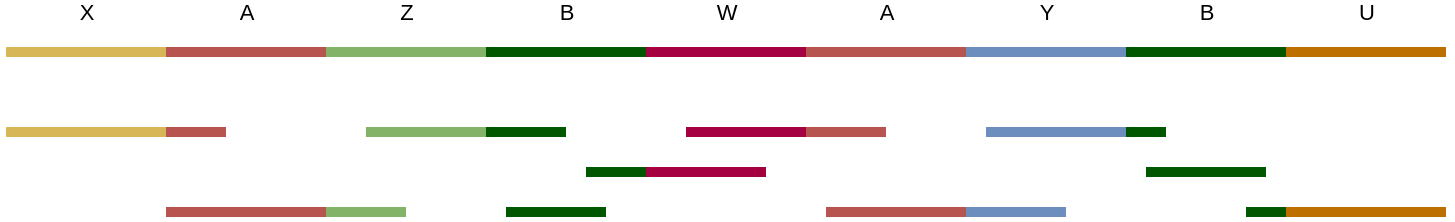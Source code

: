 <mxfile version="14.5.1" type="device"><diagram id="-aq6E7B8a0YVsIAmIBXZ" name="Seite-1"><mxGraphModel dx="360" dy="693" grid="1" gridSize="10" guides="1" tooltips="1" connect="1" arrows="1" fold="1" page="1" pageScale="1" pageWidth="1600" pageHeight="1200" math="0" shadow="0"><root><mxCell id="0"/><mxCell id="1" parent="0"/><mxCell id="wiBMMRy5M9KBn9xkWu2D-2" value="" style="endArrow=none;html=1;fillColor=#fff2cc;strokeColor=#d6b656;strokeWidth=5;" edge="1" parent="1"><mxGeometry width="50" height="50" relative="1" as="geometry"><mxPoint x="80" y="200" as="sourcePoint"/><mxPoint x="160" y="200" as="targetPoint"/></mxGeometry></mxCell><mxCell id="wiBMMRy5M9KBn9xkWu2D-7" value="X" style="edgeLabel;html=1;align=center;verticalAlign=middle;resizable=0;points=[];" vertex="1" connectable="0" parent="wiBMMRy5M9KBn9xkWu2D-2"><mxGeometry x="0.354" y="-2" relative="1" as="geometry"><mxPoint x="-14.17" y="-22" as="offset"/></mxGeometry></mxCell><mxCell id="wiBMMRy5M9KBn9xkWu2D-8" value="" style="endArrow=none;html=1;fillColor=#f8cecc;strokeColor=#b85450;strokeWidth=5;" edge="1" parent="1"><mxGeometry width="50" height="50" relative="1" as="geometry"><mxPoint x="160" y="200" as="sourcePoint"/><mxPoint x="240" y="200" as="targetPoint"/></mxGeometry></mxCell><mxCell id="wiBMMRy5M9KBn9xkWu2D-9" value="A" style="edgeLabel;html=1;align=center;verticalAlign=middle;resizable=0;points=[];" vertex="1" connectable="0" parent="wiBMMRy5M9KBn9xkWu2D-8"><mxGeometry x="0.354" y="-2" relative="1" as="geometry"><mxPoint x="-14.17" y="-22" as="offset"/></mxGeometry></mxCell><mxCell id="wiBMMRy5M9KBn9xkWu2D-10" value="" style="endArrow=none;html=1;fillColor=#d5e8d4;strokeColor=#82b366;strokeWidth=5;" edge="1" parent="1"><mxGeometry width="50" height="50" relative="1" as="geometry"><mxPoint x="240" y="200" as="sourcePoint"/><mxPoint x="320" y="200" as="targetPoint"/></mxGeometry></mxCell><mxCell id="wiBMMRy5M9KBn9xkWu2D-11" value="Z" style="edgeLabel;html=1;align=center;verticalAlign=middle;resizable=0;points=[];" vertex="1" connectable="0" parent="wiBMMRy5M9KBn9xkWu2D-10"><mxGeometry x="0.354" y="-2" relative="1" as="geometry"><mxPoint x="-14.17" y="-22" as="offset"/></mxGeometry></mxCell><mxCell id="wiBMMRy5M9KBn9xkWu2D-12" value="" style="endArrow=none;html=1;fillColor=#008a00;strokeColor=#005700;strokeWidth=5;" edge="1" parent="1"><mxGeometry width="50" height="50" relative="1" as="geometry"><mxPoint x="320" y="200" as="sourcePoint"/><mxPoint x="400" y="200" as="targetPoint"/></mxGeometry></mxCell><mxCell id="wiBMMRy5M9KBn9xkWu2D-13" value="B" style="edgeLabel;html=1;align=center;verticalAlign=middle;resizable=0;points=[];" vertex="1" connectable="0" parent="wiBMMRy5M9KBn9xkWu2D-12"><mxGeometry x="0.354" y="-2" relative="1" as="geometry"><mxPoint x="-14.17" y="-22" as="offset"/></mxGeometry></mxCell><mxCell id="wiBMMRy5M9KBn9xkWu2D-14" value="" style="endArrow=none;html=1;fillColor=#d80073;strokeColor=#A50040;strokeWidth=5;" edge="1" parent="1"><mxGeometry width="50" height="50" relative="1" as="geometry"><mxPoint x="400" y="200" as="sourcePoint"/><mxPoint x="480" y="200" as="targetPoint"/></mxGeometry></mxCell><mxCell id="wiBMMRy5M9KBn9xkWu2D-15" value="W" style="edgeLabel;html=1;align=center;verticalAlign=middle;resizable=0;points=[];" vertex="1" connectable="0" parent="wiBMMRy5M9KBn9xkWu2D-14"><mxGeometry x="0.354" y="-2" relative="1" as="geometry"><mxPoint x="-14.17" y="-22" as="offset"/></mxGeometry></mxCell><mxCell id="wiBMMRy5M9KBn9xkWu2D-16" value="" style="endArrow=none;html=1;fillColor=#f8cecc;strokeColor=#b85450;strokeWidth=5;" edge="1" parent="1"><mxGeometry width="50" height="50" relative="1" as="geometry"><mxPoint x="480" y="200" as="sourcePoint"/><mxPoint x="560" y="200" as="targetPoint"/></mxGeometry></mxCell><mxCell id="wiBMMRy5M9KBn9xkWu2D-17" value="A" style="edgeLabel;html=1;align=center;verticalAlign=middle;resizable=0;points=[];" vertex="1" connectable="0" parent="wiBMMRy5M9KBn9xkWu2D-16"><mxGeometry x="0.354" y="-2" relative="1" as="geometry"><mxPoint x="-14.17" y="-22" as="offset"/></mxGeometry></mxCell><mxCell id="wiBMMRy5M9KBn9xkWu2D-18" value="" style="endArrow=none;html=1;fillColor=#dae8fc;strokeColor=#6c8ebf;strokeWidth=5;" edge="1" parent="1"><mxGeometry width="50" height="50" relative="1" as="geometry"><mxPoint x="560" y="200" as="sourcePoint"/><mxPoint x="640" y="200" as="targetPoint"/></mxGeometry></mxCell><mxCell id="wiBMMRy5M9KBn9xkWu2D-19" value="Y" style="edgeLabel;html=1;align=center;verticalAlign=middle;resizable=0;points=[];" vertex="1" connectable="0" parent="wiBMMRy5M9KBn9xkWu2D-18"><mxGeometry x="0.354" y="-2" relative="1" as="geometry"><mxPoint x="-14.17" y="-22" as="offset"/></mxGeometry></mxCell><mxCell id="wiBMMRy5M9KBn9xkWu2D-20" value="" style="endArrow=none;html=1;fillColor=#008a00;strokeColor=#005700;strokeWidth=5;" edge="1" parent="1"><mxGeometry width="50" height="50" relative="1" as="geometry"><mxPoint x="640" y="200" as="sourcePoint"/><mxPoint x="720" y="200" as="targetPoint"/></mxGeometry></mxCell><mxCell id="wiBMMRy5M9KBn9xkWu2D-21" value="B" style="edgeLabel;html=1;align=center;verticalAlign=middle;resizable=0;points=[];" vertex="1" connectable="0" parent="wiBMMRy5M9KBn9xkWu2D-20"><mxGeometry x="0.354" y="-2" relative="1" as="geometry"><mxPoint x="-14.17" y="-22" as="offset"/></mxGeometry></mxCell><mxCell id="wiBMMRy5M9KBn9xkWu2D-22" value="" style="endArrow=none;html=1;fillColor=#f0a30a;strokeColor=#BD7000;strokeWidth=5;" edge="1" parent="1"><mxGeometry width="50" height="50" relative="1" as="geometry"><mxPoint x="720" y="200" as="sourcePoint"/><mxPoint x="800" y="200" as="targetPoint"/></mxGeometry></mxCell><mxCell id="wiBMMRy5M9KBn9xkWu2D-23" value="U" style="edgeLabel;html=1;align=center;verticalAlign=middle;resizable=0;points=[];" vertex="1" connectable="0" parent="wiBMMRy5M9KBn9xkWu2D-22"><mxGeometry x="0.354" y="-2" relative="1" as="geometry"><mxPoint x="-14.17" y="-22" as="offset"/></mxGeometry></mxCell><mxCell id="wiBMMRy5M9KBn9xkWu2D-24" value="" style="endArrow=none;html=1;strokeWidth=5;fillColor=#fff2cc;strokeColor=#d6b656;" edge="1" parent="1"><mxGeometry width="50" height="50" relative="1" as="geometry"><mxPoint x="80" y="240" as="sourcePoint"/><mxPoint x="160" y="240" as="targetPoint"/></mxGeometry></mxCell><mxCell id="wiBMMRy5M9KBn9xkWu2D-27" value="" style="endArrow=none;html=1;strokeWidth=5;fillColor=#f8cecc;strokeColor=#b85450;" edge="1" parent="1"><mxGeometry width="50" height="50" relative="1" as="geometry"><mxPoint x="160" y="240" as="sourcePoint"/><mxPoint x="190" y="240" as="targetPoint"/></mxGeometry></mxCell><mxCell id="wiBMMRy5M9KBn9xkWu2D-28" value="" style="endArrow=none;html=1;strokeWidth=5;fillColor=#f8cecc;strokeColor=#b85450;" edge="1" parent="1"><mxGeometry width="50" height="50" relative="1" as="geometry"><mxPoint x="160" y="280" as="sourcePoint"/><mxPoint x="240" y="280" as="targetPoint"/></mxGeometry></mxCell><mxCell id="wiBMMRy5M9KBn9xkWu2D-29" value="" style="endArrow=none;html=1;strokeWidth=5;fillColor=#d5e8d4;strokeColor=#82b366;" edge="1" parent="1"><mxGeometry width="50" height="50" relative="1" as="geometry"><mxPoint x="240" y="280" as="sourcePoint"/><mxPoint x="280" y="280" as="targetPoint"/></mxGeometry></mxCell><mxCell id="wiBMMRy5M9KBn9xkWu2D-30" value="" style="endArrow=none;html=1;strokeWidth=5;fillColor=#d5e8d4;strokeColor=#82b366;" edge="1" parent="1"><mxGeometry width="50" height="50" relative="1" as="geometry"><mxPoint x="260" y="240" as="sourcePoint"/><mxPoint x="320" y="240" as="targetPoint"/></mxGeometry></mxCell><mxCell id="wiBMMRy5M9KBn9xkWu2D-31" value="" style="endArrow=none;html=1;strokeWidth=5;fillColor=#008a00;strokeColor=#005700;" edge="1" parent="1"><mxGeometry width="50" height="50" relative="1" as="geometry"><mxPoint x="320" y="240" as="sourcePoint"/><mxPoint x="360" y="240" as="targetPoint"/></mxGeometry></mxCell><mxCell id="wiBMMRy5M9KBn9xkWu2D-32" value="" style="endArrow=none;html=1;strokeWidth=5;fillColor=#008a00;strokeColor=#005700;" edge="1" parent="1"><mxGeometry width="50" height="50" relative="1" as="geometry"><mxPoint x="330" y="280" as="sourcePoint"/><mxPoint x="380" y="280" as="targetPoint"/></mxGeometry></mxCell><mxCell id="wiBMMRy5M9KBn9xkWu2D-34" value="" style="endArrow=none;html=1;strokeWidth=5;fillColor=#008a00;strokeColor=#005700;" edge="1" parent="1"><mxGeometry width="50" height="50" relative="1" as="geometry"><mxPoint x="370" y="260" as="sourcePoint"/><mxPoint x="400" y="260" as="targetPoint"/></mxGeometry></mxCell><mxCell id="wiBMMRy5M9KBn9xkWu2D-35" value="" style="endArrow=none;html=1;strokeWidth=5;fillColor=#d80073;strokeColor=#A50040;" edge="1" parent="1"><mxGeometry width="50" height="50" relative="1" as="geometry"><mxPoint x="400" y="260" as="sourcePoint"/><mxPoint x="460" y="260" as="targetPoint"/></mxGeometry></mxCell><mxCell id="wiBMMRy5M9KBn9xkWu2D-36" value="" style="endArrow=none;html=1;strokeWidth=5;fillColor=#d80073;strokeColor=#A50040;" edge="1" parent="1"><mxGeometry width="50" height="50" relative="1" as="geometry"><mxPoint x="420" y="240" as="sourcePoint"/><mxPoint x="480" y="240" as="targetPoint"/></mxGeometry></mxCell><mxCell id="wiBMMRy5M9KBn9xkWu2D-37" value="" style="endArrow=none;html=1;strokeWidth=5;fillColor=#f8cecc;strokeColor=#b85450;" edge="1" parent="1"><mxGeometry width="50" height="50" relative="1" as="geometry"><mxPoint x="480" y="240" as="sourcePoint"/><mxPoint x="520" y="240" as="targetPoint"/></mxGeometry></mxCell><mxCell id="wiBMMRy5M9KBn9xkWu2D-38" value="" style="endArrow=none;html=1;strokeWidth=5;fillColor=#f8cecc;strokeColor=#b85450;" edge="1" parent="1"><mxGeometry width="50" height="50" relative="1" as="geometry"><mxPoint x="490" y="280" as="sourcePoint"/><mxPoint x="560" y="280" as="targetPoint"/></mxGeometry></mxCell><mxCell id="wiBMMRy5M9KBn9xkWu2D-39" value="" style="endArrow=none;html=1;strokeWidth=5;fillColor=#dae8fc;strokeColor=#6c8ebf;" edge="1" parent="1"><mxGeometry width="50" height="50" relative="1" as="geometry"><mxPoint x="560" y="280" as="sourcePoint"/><mxPoint x="610" y="280" as="targetPoint"/></mxGeometry></mxCell><mxCell id="wiBMMRy5M9KBn9xkWu2D-40" value="" style="endArrow=none;html=1;strokeWidth=5;fillColor=#dae8fc;strokeColor=#6c8ebf;" edge="1" parent="1"><mxGeometry width="50" height="50" relative="1" as="geometry"><mxPoint x="570" y="240" as="sourcePoint"/><mxPoint x="640" y="240" as="targetPoint"/></mxGeometry></mxCell><mxCell id="wiBMMRy5M9KBn9xkWu2D-41" value="" style="endArrow=none;html=1;strokeWidth=5;fillColor=#008a00;strokeColor=#005700;" edge="1" parent="1"><mxGeometry width="50" height="50" relative="1" as="geometry"><mxPoint x="640" y="240" as="sourcePoint"/><mxPoint x="660" y="240" as="targetPoint"/></mxGeometry></mxCell><mxCell id="wiBMMRy5M9KBn9xkWu2D-42" value="" style="endArrow=none;html=1;strokeWidth=5;fillColor=#008a00;strokeColor=#005700;" edge="1" parent="1"><mxGeometry width="50" height="50" relative="1" as="geometry"><mxPoint x="700" y="280" as="sourcePoint"/><mxPoint x="720" y="280" as="targetPoint"/></mxGeometry></mxCell><mxCell id="wiBMMRy5M9KBn9xkWu2D-43" value="" style="endArrow=none;html=1;strokeWidth=5;fillColor=#f0a30a;strokeColor=#BD7000;" edge="1" parent="1"><mxGeometry width="50" height="50" relative="1" as="geometry"><mxPoint x="720" y="280" as="sourcePoint"/><mxPoint x="800" y="280" as="targetPoint"/></mxGeometry></mxCell><mxCell id="wiBMMRy5M9KBn9xkWu2D-44" value="" style="endArrow=none;html=1;strokeWidth=5;fillColor=#008a00;strokeColor=#005700;" edge="1" parent="1"><mxGeometry width="50" height="50" relative="1" as="geometry"><mxPoint x="650" y="260" as="sourcePoint"/><mxPoint x="710" y="260" as="targetPoint"/></mxGeometry></mxCell></root></mxGraphModel></diagram></mxfile>